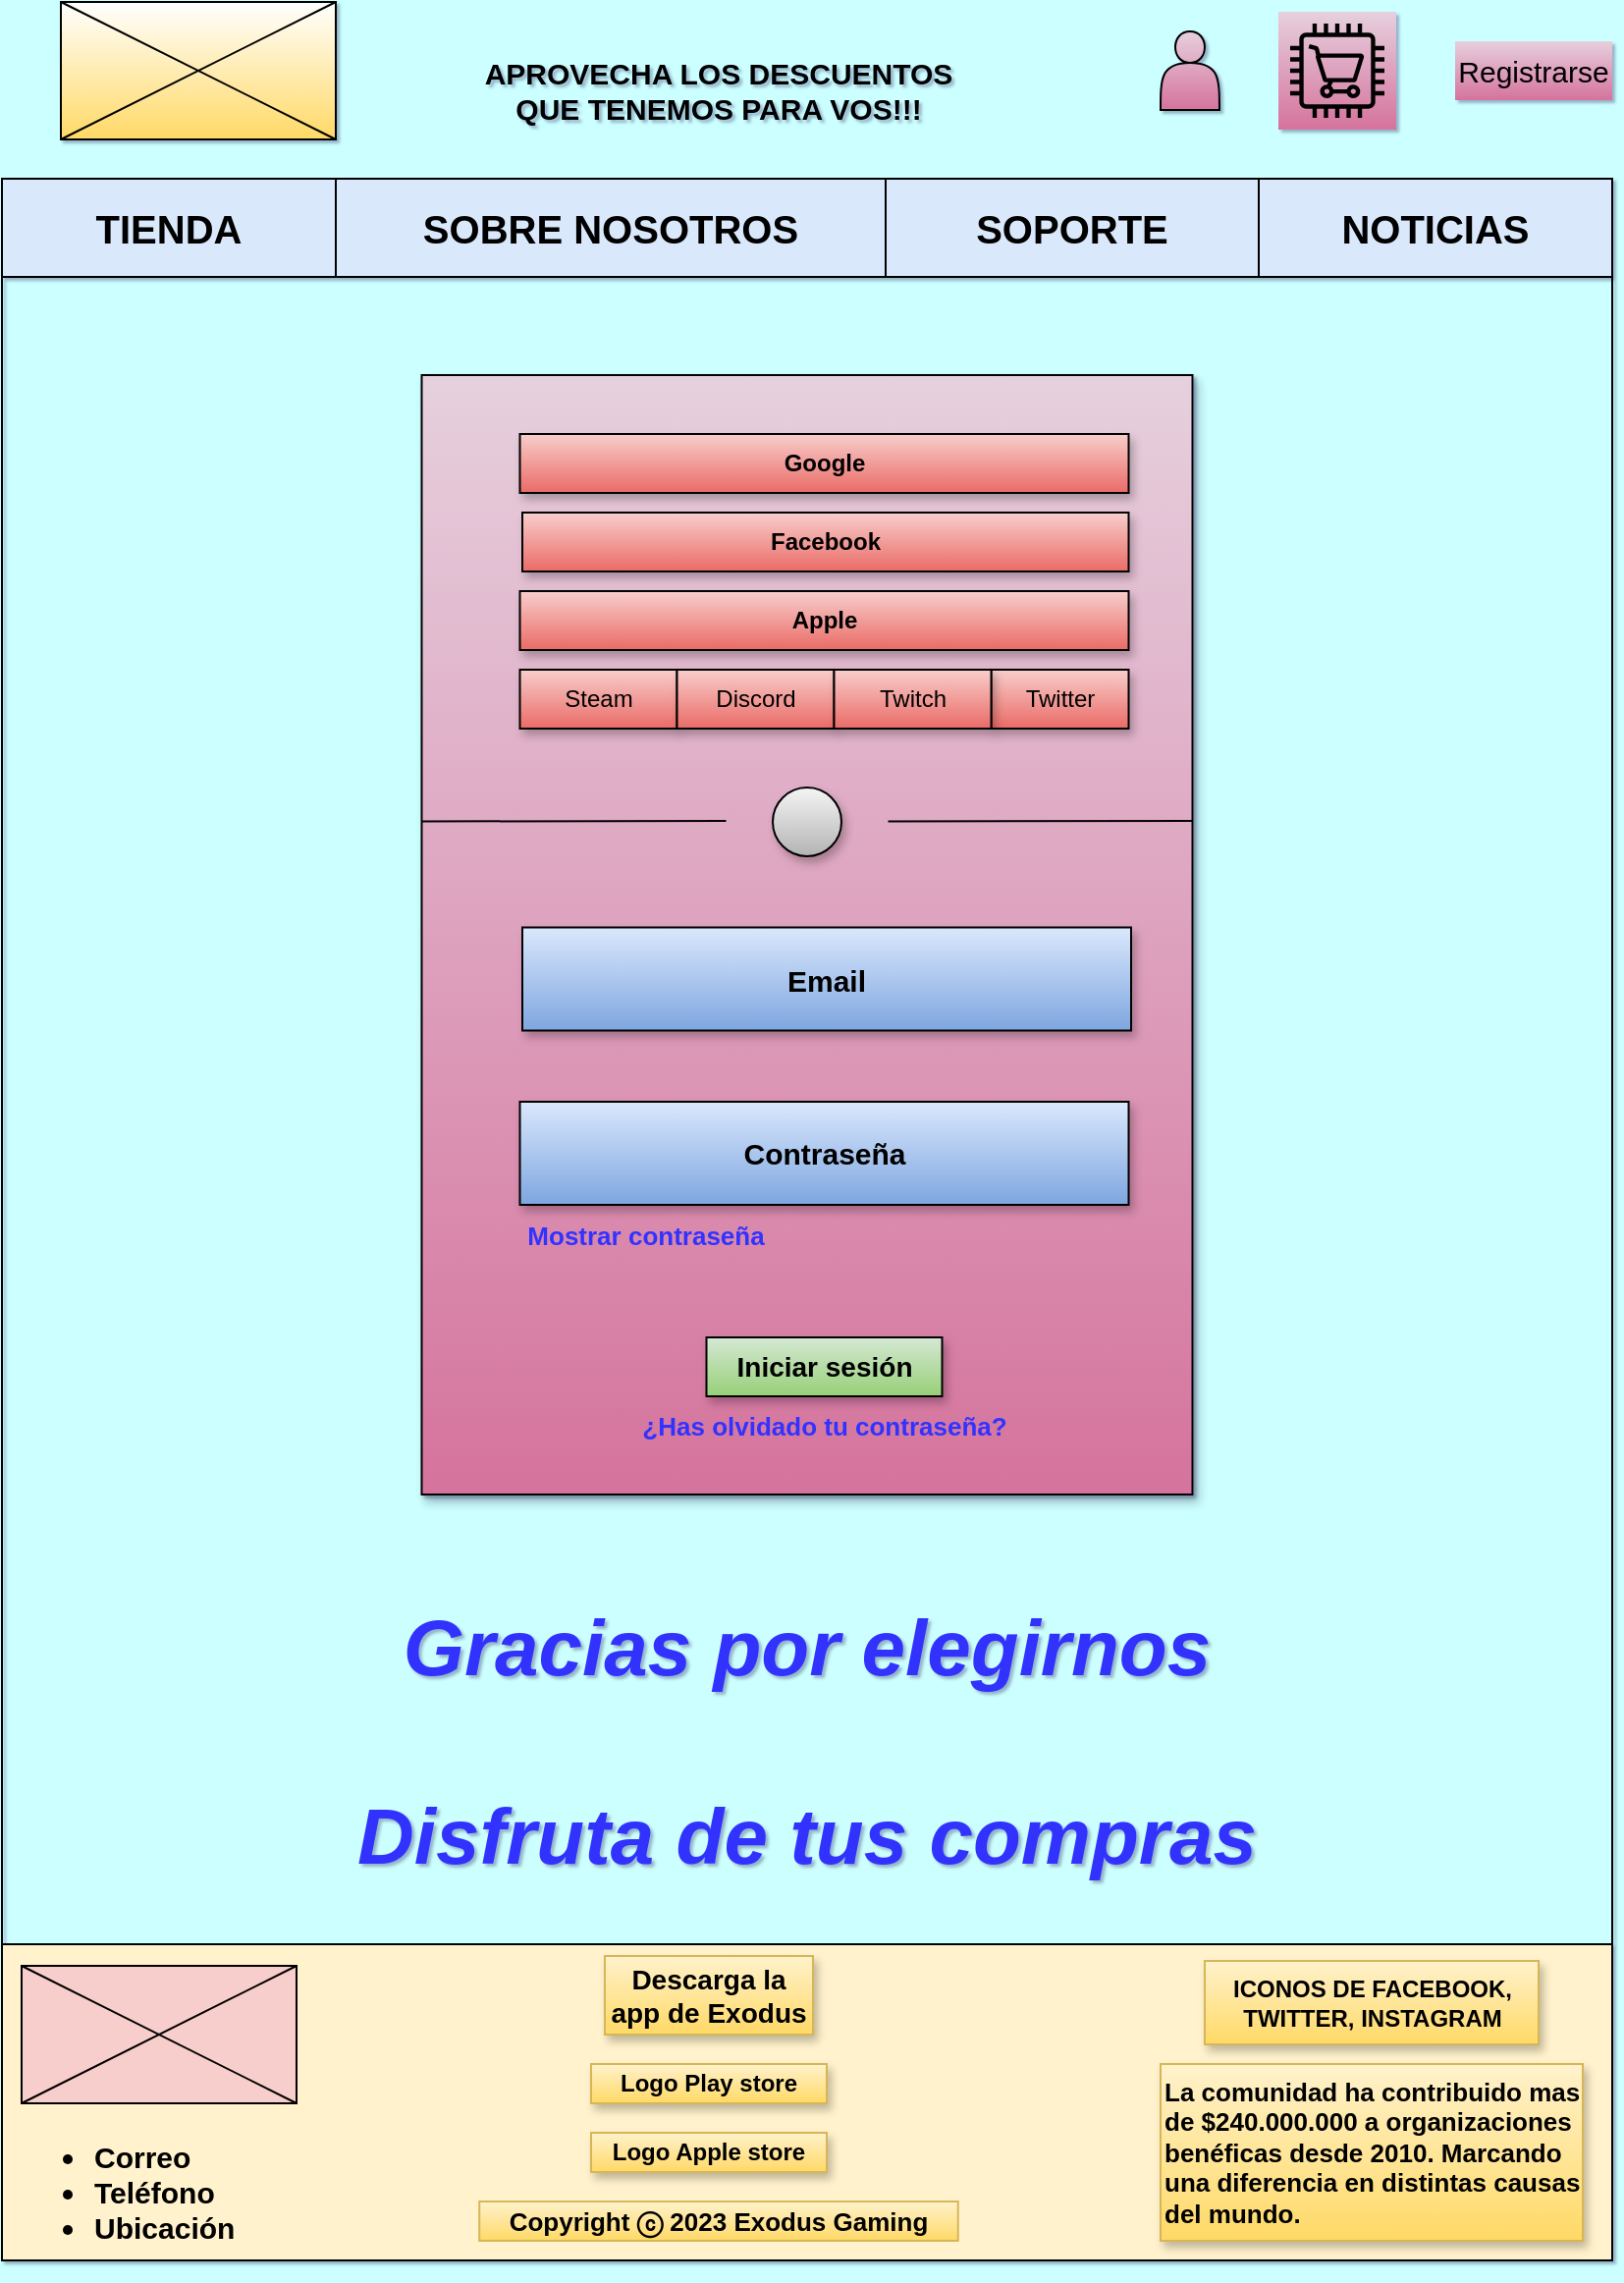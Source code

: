 <mxfile version="21.6.2" type="device">
  <diagram name="Página-1" id="8x-Y7SuYn9xPXqVg3qQM">
    <mxGraphModel dx="954" dy="620" grid="1" gridSize="10" guides="1" tooltips="1" connect="1" arrows="1" fold="1" page="1" pageScale="1" pageWidth="827" pageHeight="1169" background="#CCFFFF" math="0" shadow="1">
      <root>
        <mxCell id="0" />
        <mxCell id="1" parent="0" />
        <mxCell id="4_SIxITdrQTBEXoqP8BQ-3" value="&lt;font style=&quot;font-size: 15px;&quot;&gt;APROVECHA LOS DESCUENTOS QUE TENEMOS PARA VOS!!!&lt;/font&gt;" style="text;html=1;strokeColor=none;fillColor=none;align=center;verticalAlign=middle;whiteSpace=wrap;rounded=0;fontStyle=1" parent="1" vertex="1">
          <mxGeometry x="230" y="40" width="270" height="30" as="geometry" />
        </mxCell>
        <mxCell id="4_SIxITdrQTBEXoqP8BQ-4" value="" style="shape=actor;whiteSpace=wrap;html=1;fillColor=#e6d0de;gradientColor=#d5739d;strokeColor=default;" parent="1" vertex="1">
          <mxGeometry x="590" y="25" width="30" height="40" as="geometry" />
        </mxCell>
        <mxCell id="4_SIxITdrQTBEXoqP8BQ-6" value="Cart" style="sketch=0;outlineConnect=0;gradientColor=#d5739d;strokeColor=none;fillColor=#e6d0de;dashed=0;verticalLabelPosition=bottom;verticalAlign=top;align=center;aspect=fixed;shape=mxgraph.aws4.resourceIcon;resIcon=mxgraph.aws4.cart;html=1;fontColor=none;noLabel=1;" parent="1" vertex="1">
          <mxGeometry x="650" y="15" width="60" height="60" as="geometry" />
        </mxCell>
        <mxCell id="4_SIxITdrQTBEXoqP8BQ-9" value="&lt;font style=&quot;font-size: 15px;&quot;&gt;Registrarse&lt;/font&gt;" style="text;html=1;strokeColor=none;fillColor=#e6d0de;align=center;verticalAlign=middle;whiteSpace=wrap;rounded=0;gradientColor=#d5739d;fontStyle=0" parent="1" vertex="1">
          <mxGeometry x="740" y="30" width="80" height="30" as="geometry" />
        </mxCell>
        <mxCell id="4_SIxITdrQTBEXoqP8BQ-12" value="" style="endArrow=none;html=1;rounded=0;" parent="1" edge="1">
          <mxGeometry width="50" height="50" relative="1" as="geometry">
            <mxPoint y="100" as="sourcePoint" />
            <mxPoint x="820" y="100" as="targetPoint" />
          </mxGeometry>
        </mxCell>
        <mxCell id="4_SIxITdrQTBEXoqP8BQ-13" value="" style="endArrow=none;html=1;rounded=0;" parent="1" edge="1">
          <mxGeometry width="50" height="50" relative="1" as="geometry">
            <mxPoint y="150" as="sourcePoint" />
            <mxPoint x="820" y="150" as="targetPoint" />
          </mxGeometry>
        </mxCell>
        <mxCell id="4_SIxITdrQTBEXoqP8BQ-14" value="&lt;font style=&quot;font-size: 20px;&quot;&gt;TIENDA&lt;/font&gt;" style="text;html=1;strokeColor=default;fillColor=#dae8fc;align=center;verticalAlign=middle;whiteSpace=wrap;rounded=0;fontStyle=1" parent="1" vertex="1">
          <mxGeometry y="100" width="170" height="50" as="geometry" />
        </mxCell>
        <mxCell id="4_SIxITdrQTBEXoqP8BQ-15" value="&lt;font style=&quot;font-size: 20px;&quot;&gt;SOBRE NOSOTROS&lt;/font&gt;" style="text;html=1;strokeColor=default;fillColor=#dae8fc;align=center;verticalAlign=middle;whiteSpace=wrap;rounded=0;fontStyle=1" parent="1" vertex="1">
          <mxGeometry x="170" y="100" width="280" height="50" as="geometry" />
        </mxCell>
        <mxCell id="4_SIxITdrQTBEXoqP8BQ-16" value="&lt;font style=&quot;font-size: 20px;&quot;&gt;SOPORTE&lt;/font&gt;" style="text;html=1;strokeColor=default;fillColor=#dae8fc;align=center;verticalAlign=middle;whiteSpace=wrap;rounded=0;fontStyle=1" parent="1" vertex="1">
          <mxGeometry x="450" y="100" width="190" height="50" as="geometry" />
        </mxCell>
        <mxCell id="4_SIxITdrQTBEXoqP8BQ-17" value="&lt;font style=&quot;font-size: 20px;&quot;&gt;NOTICIAS&lt;/font&gt;" style="text;html=1;strokeColor=default;fillColor=#dae8fc;align=center;verticalAlign=middle;whiteSpace=wrap;rounded=0;fontStyle=1" parent="1" vertex="1">
          <mxGeometry x="640" y="100" width="180" height="50" as="geometry" />
        </mxCell>
        <mxCell id="4_SIxITdrQTBEXoqP8BQ-19" value="" style="endArrow=none;html=1;rounded=0;" parent="1" edge="1">
          <mxGeometry width="50" height="50" relative="1" as="geometry">
            <mxPoint x="170" y="150" as="sourcePoint" />
            <mxPoint x="170" y="100" as="targetPoint" />
          </mxGeometry>
        </mxCell>
        <mxCell id="4_SIxITdrQTBEXoqP8BQ-20" value="" style="endArrow=none;html=1;rounded=0;" parent="1" edge="1">
          <mxGeometry width="50" height="50" relative="1" as="geometry">
            <mxPoint x="450" y="150" as="sourcePoint" />
            <mxPoint x="450" y="100" as="targetPoint" />
          </mxGeometry>
        </mxCell>
        <mxCell id="4_SIxITdrQTBEXoqP8BQ-21" value="" style="endArrow=none;html=1;rounded=0;" parent="1" edge="1">
          <mxGeometry width="50" height="50" relative="1" as="geometry">
            <mxPoint x="640" y="150" as="sourcePoint" />
            <mxPoint x="640" y="100" as="targetPoint" />
          </mxGeometry>
        </mxCell>
        <mxCell id="4_SIxITdrQTBEXoqP8BQ-24" value="" style="group;fillColor=default;gradientColor=#ffd966;strokeColor=#d6b656;" parent="1" vertex="1" connectable="0">
          <mxGeometry x="30" y="10" width="140" height="70" as="geometry" />
        </mxCell>
        <mxCell id="4_SIxITdrQTBEXoqP8BQ-2" value="" style="rounded=0;whiteSpace=wrap;html=1;fillColor=none;" parent="4_SIxITdrQTBEXoqP8BQ-24" vertex="1">
          <mxGeometry width="140" height="70" as="geometry" />
        </mxCell>
        <mxCell id="4_SIxITdrQTBEXoqP8BQ-22" value="" style="endArrow=none;html=1;rounded=0;exitX=0;exitY=0;exitDx=0;exitDy=0;entryX=1;entryY=1;entryDx=0;entryDy=0;" parent="4_SIxITdrQTBEXoqP8BQ-24" source="4_SIxITdrQTBEXoqP8BQ-2" target="4_SIxITdrQTBEXoqP8BQ-2" edge="1">
          <mxGeometry width="50" height="50" relative="1" as="geometry">
            <mxPoint x="360" y="50" as="sourcePoint" />
            <mxPoint x="410" as="targetPoint" />
          </mxGeometry>
        </mxCell>
        <mxCell id="4_SIxITdrQTBEXoqP8BQ-23" value="" style="endArrow=none;html=1;rounded=0;exitX=0;exitY=1;exitDx=0;exitDy=0;entryX=1;entryY=0;entryDx=0;entryDy=0;" parent="4_SIxITdrQTBEXoqP8BQ-24" source="4_SIxITdrQTBEXoqP8BQ-2" target="4_SIxITdrQTBEXoqP8BQ-2" edge="1">
          <mxGeometry width="50" height="50" relative="1" as="geometry">
            <mxPoint x="360" y="50" as="sourcePoint" />
            <mxPoint x="410" as="targetPoint" />
          </mxGeometry>
        </mxCell>
        <mxCell id="4_SIxITdrQTBEXoqP8BQ-38" value="" style="endArrow=none;html=1;rounded=0;entryX=0;entryY=1;entryDx=0;entryDy=0;" parent="1" target="4_SIxITdrQTBEXoqP8BQ-14" edge="1">
          <mxGeometry width="50" height="50" relative="1" as="geometry">
            <mxPoint y="930" as="sourcePoint" />
            <mxPoint y="360" as="targetPoint" />
          </mxGeometry>
        </mxCell>
        <mxCell id="4_SIxITdrQTBEXoqP8BQ-71" value="" style="rounded=0;whiteSpace=wrap;html=1;fillColor=#fff2cc;strokeColor=default;" parent="1" vertex="1">
          <mxGeometry y="999" width="820" height="161" as="geometry" />
        </mxCell>
        <mxCell id="4_SIxITdrQTBEXoqP8BQ-75" value="" style="group;shadow=0;fillColor=#f8cecc;strokeColor=#b85450;" parent="1" vertex="1" connectable="0">
          <mxGeometry x="10" y="1010" width="140" height="70" as="geometry" />
        </mxCell>
        <mxCell id="4_SIxITdrQTBEXoqP8BQ-76" value="" style="rounded=0;whiteSpace=wrap;html=1;fillColor=none;" parent="4_SIxITdrQTBEXoqP8BQ-75" vertex="1">
          <mxGeometry width="140" height="70" as="geometry" />
        </mxCell>
        <mxCell id="4_SIxITdrQTBEXoqP8BQ-77" value="" style="endArrow=none;html=1;rounded=0;exitX=0;exitY=0;exitDx=0;exitDy=0;entryX=1;entryY=1;entryDx=0;entryDy=0;" parent="4_SIxITdrQTBEXoqP8BQ-75" source="4_SIxITdrQTBEXoqP8BQ-76" target="4_SIxITdrQTBEXoqP8BQ-76" edge="1">
          <mxGeometry width="50" height="50" relative="1" as="geometry">
            <mxPoint x="360" y="50" as="sourcePoint" />
            <mxPoint x="410" as="targetPoint" />
          </mxGeometry>
        </mxCell>
        <mxCell id="4_SIxITdrQTBEXoqP8BQ-78" value="" style="endArrow=none;html=1;rounded=0;exitX=0;exitY=1;exitDx=0;exitDy=0;entryX=1;entryY=0;entryDx=0;entryDy=0;" parent="4_SIxITdrQTBEXoqP8BQ-75" source="4_SIxITdrQTBEXoqP8BQ-76" target="4_SIxITdrQTBEXoqP8BQ-76" edge="1">
          <mxGeometry width="50" height="50" relative="1" as="geometry">
            <mxPoint x="360" y="50" as="sourcePoint" />
            <mxPoint x="410" as="targetPoint" />
          </mxGeometry>
        </mxCell>
        <mxCell id="4_SIxITdrQTBEXoqP8BQ-79" value="&lt;ul style=&quot;font-size: 15px;&quot;&gt;&lt;li&gt;&lt;b&gt;Correo&lt;/b&gt;&lt;/li&gt;&lt;li&gt;&lt;b&gt;Teléfono&lt;/b&gt;&lt;/li&gt;&lt;li&gt;&lt;b&gt;Ubicación&lt;/b&gt;&lt;/li&gt;&lt;/ul&gt;" style="text;html=1;align=left;verticalAlign=middle;whiteSpace=wrap;rounded=0;" parent="1" vertex="1">
          <mxGeometry x="5" y="1110" width="90" height="30" as="geometry" />
        </mxCell>
        <mxCell id="4_SIxITdrQTBEXoqP8BQ-80" value="&lt;font style=&quot;font-size: 14px;&quot;&gt;&lt;b&gt;Descarga la app de Exodus&lt;/b&gt;&lt;/font&gt;" style="text;html=1;strokeColor=#d6b656;fillColor=#fff2cc;align=center;verticalAlign=middle;whiteSpace=wrap;rounded=0;fontSize=12;fontFamily=Helvetica;gradientColor=#ffd966;shadow=1;" parent="1" vertex="1">
          <mxGeometry x="307" y="1005" width="106" height="40" as="geometry" />
        </mxCell>
        <mxCell id="4_SIxITdrQTBEXoqP8BQ-98" value="&lt;b&gt;Logo Play store&lt;/b&gt;" style="rounded=0;whiteSpace=wrap;html=1;fontFamily=Helvetica;fontSize=12;fillColor=#fff2cc;strokeColor=#d6b656;gradientColor=#ffd966;shadow=1;" parent="1" vertex="1">
          <mxGeometry x="300" y="1060" width="120" height="20" as="geometry" />
        </mxCell>
        <mxCell id="4_SIxITdrQTBEXoqP8BQ-99" value="&lt;b&gt;Logo Apple store&lt;/b&gt;" style="rounded=0;whiteSpace=wrap;html=1;fontFamily=Helvetica;fontSize=12;fillColor=#fff2cc;strokeColor=#d6b656;gradientColor=#ffd966;shadow=1;" parent="1" vertex="1">
          <mxGeometry x="300" y="1095" width="120" height="20" as="geometry" />
        </mxCell>
        <mxCell id="4_SIxITdrQTBEXoqP8BQ-100" value="&lt;b&gt;ICONOS DE FACEBOOK, TWITTER, INSTAGRAM&lt;/b&gt;" style="rounded=0;whiteSpace=wrap;html=1;fontFamily=Helvetica;fontSize=12;fillColor=#fff2cc;gradientColor=#ffd966;strokeColor=#d6b656;shadow=1;" parent="1" vertex="1">
          <mxGeometry x="612.5" y="1007.5" width="170" height="42.5" as="geometry" />
        </mxCell>
        <mxCell id="4_SIxITdrQTBEXoqP8BQ-101" value="&lt;div style=&quot;&quot;&gt;&lt;span style=&quot;background-color: initial;&quot;&gt;&lt;font size=&quot;1&quot; style=&quot;&quot;&gt;&lt;b style=&quot;font-size: 13px;&quot;&gt;La comunidad ha contribuido mas de $240.000.000 a organizaciones benéficas desde 2010. Marcando una diferencia en distintas causas del mundo.&lt;/b&gt;&lt;/font&gt;&lt;/span&gt;&lt;/div&gt;" style="rounded=0;whiteSpace=wrap;html=1;fontFamily=Helvetica;fontSize=12;fillColor=#fff2cc;gradientColor=#ffd966;align=left;strokeColor=#d6b656;shadow=1;" parent="1" vertex="1">
          <mxGeometry x="590" y="1060" width="215" height="90" as="geometry" />
        </mxCell>
        <mxCell id="4_SIxITdrQTBEXoqP8BQ-109" value="" style="endArrow=none;html=1;rounded=0;fontFamily=Helvetica;fontSize=12;fontColor=default;exitX=0;exitY=0;exitDx=0;exitDy=0;" parent="1" source="4_SIxITdrQTBEXoqP8BQ-71" edge="1">
          <mxGeometry width="50" height="50" relative="1" as="geometry">
            <mxPoint x="390" y="830" as="sourcePoint" />
            <mxPoint y="930" as="targetPoint" />
          </mxGeometry>
        </mxCell>
        <mxCell id="4_SIxITdrQTBEXoqP8BQ-110" value="" style="endArrow=none;html=1;rounded=0;fontFamily=Helvetica;fontSize=12;fontColor=default;exitX=1;exitY=0;exitDx=0;exitDy=0;entryX=1;entryY=1;entryDx=0;entryDy=0;" parent="1" source="4_SIxITdrQTBEXoqP8BQ-71" edge="1" target="4_SIxITdrQTBEXoqP8BQ-17">
          <mxGeometry width="50" height="50" relative="1" as="geometry">
            <mxPoint x="390" y="830" as="sourcePoint" />
            <mxPoint x="820" y="360" as="targetPoint" />
          </mxGeometry>
        </mxCell>
        <mxCell id="4_SIxITdrQTBEXoqP8BQ-123" value="&lt;font style=&quot;&quot;&gt;&lt;b style=&quot;&quot;&gt;&lt;font style=&quot;font-size: 13px;&quot;&gt;Copyright ⓒ 2023 Exodus Gaming&lt;/font&gt;&lt;/b&gt;&lt;br&gt;&lt;/font&gt;" style="text;html=1;strokeColor=#d6b656;fillColor=#fff2cc;align=center;verticalAlign=middle;whiteSpace=wrap;rounded=0;fontSize=12;fontFamily=Helvetica;gradientColor=#ffd966;" parent="1" vertex="1">
          <mxGeometry x="243.12" y="1130" width="243.75" height="20" as="geometry" />
        </mxCell>
        <mxCell id="H6gRXPuSvwAACEeJqlda-24" value="" style="group" vertex="1" connectable="0" parent="1">
          <mxGeometry x="213.745" y="200" width="392.505" height="570" as="geometry" />
        </mxCell>
        <mxCell id="H6gRXPuSvwAACEeJqlda-3" value="" style="rounded=0;whiteSpace=wrap;html=1;fillColor=#e6d0de;gradientColor=#d5739d;strokeColor=default;shadow=1;" vertex="1" parent="H6gRXPuSvwAACEeJqlda-24">
          <mxGeometry x="0.005" width="392.5" height="570" as="geometry" />
        </mxCell>
        <mxCell id="H6gRXPuSvwAACEeJqlda-4" value="&lt;b&gt;Google&lt;/b&gt;" style="rounded=0;whiteSpace=wrap;html=1;fillColor=#f8cecc;gradientColor=#ea6b66;strokeColor=default;shadow=1;" vertex="1" parent="H6gRXPuSvwAACEeJqlda-24">
          <mxGeometry x="50.005" y="30" width="310" height="30" as="geometry" />
        </mxCell>
        <mxCell id="H6gRXPuSvwAACEeJqlda-5" value="&lt;b&gt;Facebook&lt;/b&gt;" style="rounded=0;whiteSpace=wrap;html=1;fillColor=#f8cecc;gradientColor=#ea6b66;strokeColor=default;shadow=1;" vertex="1" parent="H6gRXPuSvwAACEeJqlda-24">
          <mxGeometry x="51.255" y="70" width="308.75" height="30" as="geometry" />
        </mxCell>
        <mxCell id="H6gRXPuSvwAACEeJqlda-6" value="&lt;b&gt;Apple&lt;/b&gt;" style="rounded=0;whiteSpace=wrap;html=1;fillColor=#f8cecc;gradientColor=#ea6b66;strokeColor=default;shadow=1;" vertex="1" parent="H6gRXPuSvwAACEeJqlda-24">
          <mxGeometry x="50.005" y="110" width="310" height="30" as="geometry" />
        </mxCell>
        <mxCell id="H6gRXPuSvwAACEeJqlda-7" value="Steam" style="rounded=0;whiteSpace=wrap;html=1;fillColor=#f8cecc;gradientColor=#ea6b66;strokeColor=default;shadow=1;" vertex="1" parent="H6gRXPuSvwAACEeJqlda-24">
          <mxGeometry x="50.005" y="150" width="80" height="30" as="geometry" />
        </mxCell>
        <mxCell id="H6gRXPuSvwAACEeJqlda-9" value="Discord" style="rounded=0;whiteSpace=wrap;html=1;fillColor=#f8cecc;gradientColor=#ea6b66;strokeColor=default;shadow=1;" vertex="1" parent="H6gRXPuSvwAACEeJqlda-24">
          <mxGeometry x="130.005" y="150" width="80" height="30" as="geometry" />
        </mxCell>
        <mxCell id="H6gRXPuSvwAACEeJqlda-10" value="Twitter" style="rounded=0;whiteSpace=wrap;html=1;fillColor=#f8cecc;gradientColor=#ea6b66;strokeColor=default;shadow=1;" vertex="1" parent="H6gRXPuSvwAACEeJqlda-24">
          <mxGeometry x="290.005" y="150" width="70" height="30" as="geometry" />
        </mxCell>
        <mxCell id="H6gRXPuSvwAACEeJqlda-11" value="Twitch" style="rounded=0;whiteSpace=wrap;html=1;fillColor=#f8cecc;gradientColor=#ea6b66;strokeColor=default;shadow=1;" vertex="1" parent="H6gRXPuSvwAACEeJqlda-24">
          <mxGeometry x="210.005" y="150" width="80" height="30" as="geometry" />
        </mxCell>
        <mxCell id="H6gRXPuSvwAACEeJqlda-13" value="&lt;b&gt;&lt;font style=&quot;font-size: 15px;&quot;&gt;Email&lt;/font&gt;&lt;/b&gt;" style="rounded=0;whiteSpace=wrap;html=1;align=center;fillColor=#dae8fc;gradientColor=#7ea6e0;strokeColor=default;shadow=1;" vertex="1" parent="H6gRXPuSvwAACEeJqlda-24">
          <mxGeometry x="51.255" y="281.25" width="310" height="52.5" as="geometry" />
        </mxCell>
        <mxCell id="H6gRXPuSvwAACEeJqlda-16" value="" style="endArrow=none;html=1;rounded=0;exitX=-0.01;exitY=0.4;exitDx=0;exitDy=0;exitPerimeter=0;" edge="1" parent="H6gRXPuSvwAACEeJqlda-24">
          <mxGeometry width="50" height="50" relative="1" as="geometry">
            <mxPoint y="227.25" as="sourcePoint" />
            <mxPoint x="155.005" y="227" as="targetPoint" />
          </mxGeometry>
        </mxCell>
        <mxCell id="H6gRXPuSvwAACEeJqlda-17" value="" style="ellipse;whiteSpace=wrap;html=1;aspect=fixed;fillColor=#f5f5f5;gradientColor=#b3b3b3;strokeColor=default;shadow=1;" vertex="1" parent="H6gRXPuSvwAACEeJqlda-24">
          <mxGeometry x="178.755" y="210" width="35" height="35" as="geometry" />
        </mxCell>
        <mxCell id="H6gRXPuSvwAACEeJqlda-18" value="" style="endArrow=none;html=1;rounded=0;exitX=-0.01;exitY=0.4;exitDx=0;exitDy=0;exitPerimeter=0;" edge="1" parent="H6gRXPuSvwAACEeJqlda-24">
          <mxGeometry width="50" height="50" relative="1" as="geometry">
            <mxPoint x="237.5" y="227.25" as="sourcePoint" />
            <mxPoint x="392.505" y="227" as="targetPoint" />
          </mxGeometry>
        </mxCell>
        <mxCell id="H6gRXPuSvwAACEeJqlda-19" value="&lt;b&gt;&lt;font style=&quot;font-size: 15px;&quot;&gt;Contraseña&lt;/font&gt;&lt;/b&gt;" style="rounded=0;whiteSpace=wrap;html=1;align=center;fillColor=#dae8fc;gradientColor=#7ea6e0;strokeColor=default;shadow=1;" vertex="1" parent="H6gRXPuSvwAACEeJqlda-24">
          <mxGeometry x="50.005" y="370" width="310" height="52.5" as="geometry" />
        </mxCell>
        <mxCell id="H6gRXPuSvwAACEeJqlda-20" value="&lt;b&gt;&lt;font style=&quot;font-size: 14px;&quot;&gt;Iniciar&amp;nbsp;&lt;/font&gt;&lt;/b&gt;&lt;span style=&quot;font-size: 14px;&quot;&gt;&lt;b&gt;sesión&lt;/b&gt;&lt;/span&gt;" style="rounded=0;whiteSpace=wrap;html=1;fillColor=#d5e8d4;gradientColor=#97d077;strokeColor=default;shadow=1;" vertex="1" parent="H6gRXPuSvwAACEeJqlda-24">
          <mxGeometry x="145.005" y="490" width="120" height="30" as="geometry" />
        </mxCell>
        <mxCell id="H6gRXPuSvwAACEeJqlda-21" value="&lt;b&gt;&lt;font color=&quot;#3333ff&quot; style=&quot;font-size: 13px;&quot;&gt;Mostrar contraseña&lt;/font&gt;&lt;/b&gt;" style="text;html=1;strokeColor=none;fillColor=none;align=center;verticalAlign=middle;whiteSpace=wrap;rounded=0;" vertex="1" parent="H6gRXPuSvwAACEeJqlda-24">
          <mxGeometry x="48.755" y="422.5" width="130" height="30" as="geometry" />
        </mxCell>
        <mxCell id="H6gRXPuSvwAACEeJqlda-23" value="&lt;font color=&quot;#3333ff&quot; style=&quot;font-size: 13px;&quot;&gt;&lt;b&gt;¿Has olvidado tu contraseña?&lt;/b&gt;&lt;/font&gt;" style="text;html=1;strokeColor=none;fillColor=none;align=center;verticalAlign=middle;whiteSpace=wrap;rounded=0;" vertex="1" parent="H6gRXPuSvwAACEeJqlda-24">
          <mxGeometry x="110.005" y="520" width="190" height="30" as="geometry" />
        </mxCell>
        <mxCell id="H6gRXPuSvwAACEeJqlda-25" value="&lt;b&gt;&lt;i&gt;&lt;font color=&quot;#3333ff&quot; style=&quot;font-size: 40px;&quot;&gt;Gracias por elegirnos&lt;br&gt;&lt;br&gt;Disfruta de tus compras&lt;br&gt;&lt;/font&gt;&lt;/i&gt;&lt;/b&gt;" style="text;html=1;strokeColor=none;fillColor=none;align=center;verticalAlign=middle;whiteSpace=wrap;rounded=0;" vertex="1" parent="1">
          <mxGeometry x="170" y="880" width="480" height="30" as="geometry" />
        </mxCell>
      </root>
    </mxGraphModel>
  </diagram>
</mxfile>
